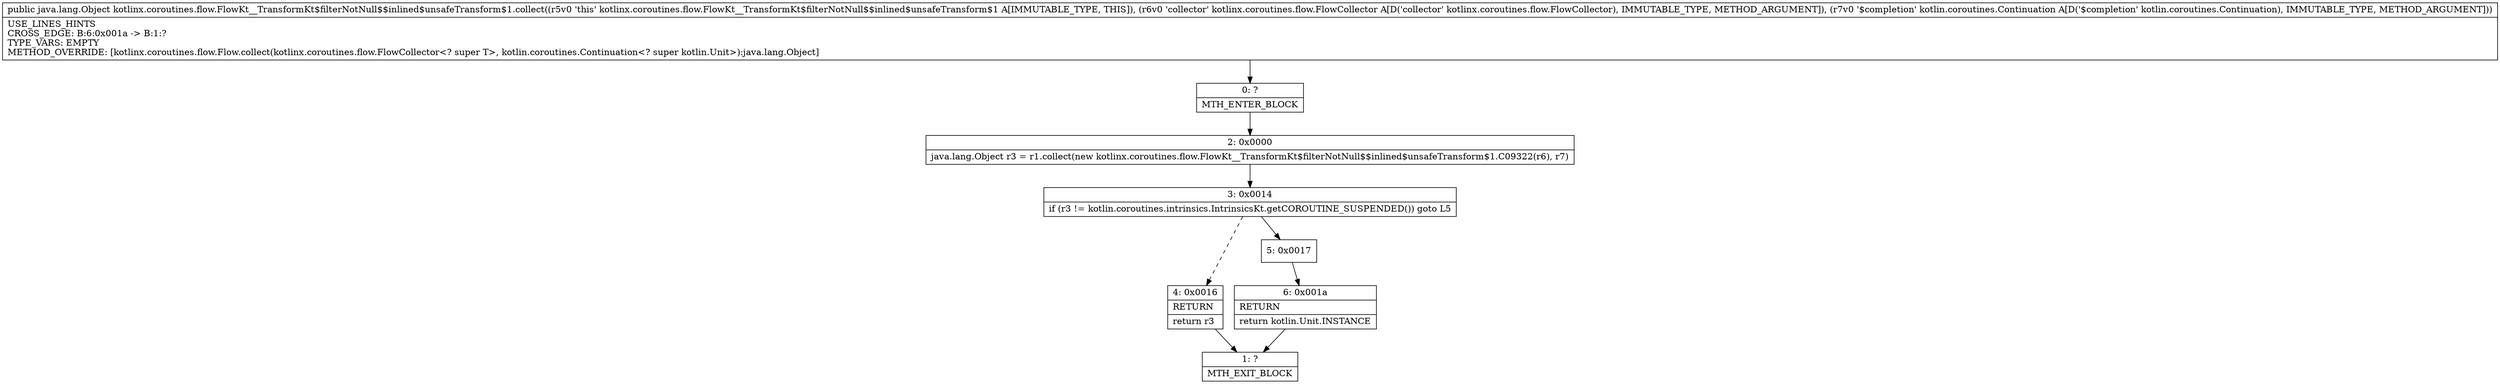 digraph "CFG forkotlinx.coroutines.flow.FlowKt__TransformKt$filterNotNull$$inlined$unsafeTransform$1.collect(Lkotlinx\/coroutines\/flow\/FlowCollector;Lkotlin\/coroutines\/Continuation;)Ljava\/lang\/Object;" {
Node_0 [shape=record,label="{0\:\ ?|MTH_ENTER_BLOCK\l}"];
Node_2 [shape=record,label="{2\:\ 0x0000|java.lang.Object r3 = r1.collect(new kotlinx.coroutines.flow.FlowKt__TransformKt$filterNotNull$$inlined$unsafeTransform$1.C09322(r6), r7)\l}"];
Node_3 [shape=record,label="{3\:\ 0x0014|if (r3 != kotlin.coroutines.intrinsics.IntrinsicsKt.getCOROUTINE_SUSPENDED()) goto L5\l}"];
Node_4 [shape=record,label="{4\:\ 0x0016|RETURN\l|return r3\l}"];
Node_1 [shape=record,label="{1\:\ ?|MTH_EXIT_BLOCK\l}"];
Node_5 [shape=record,label="{5\:\ 0x0017}"];
Node_6 [shape=record,label="{6\:\ 0x001a|RETURN\l|return kotlin.Unit.INSTANCE\l}"];
MethodNode[shape=record,label="{public java.lang.Object kotlinx.coroutines.flow.FlowKt__TransformKt$filterNotNull$$inlined$unsafeTransform$1.collect((r5v0 'this' kotlinx.coroutines.flow.FlowKt__TransformKt$filterNotNull$$inlined$unsafeTransform$1 A[IMMUTABLE_TYPE, THIS]), (r6v0 'collector' kotlinx.coroutines.flow.FlowCollector A[D('collector' kotlinx.coroutines.flow.FlowCollector), IMMUTABLE_TYPE, METHOD_ARGUMENT]), (r7v0 '$completion' kotlin.coroutines.Continuation A[D('$completion' kotlin.coroutines.Continuation), IMMUTABLE_TYPE, METHOD_ARGUMENT]))  | USE_LINES_HINTS\lCROSS_EDGE: B:6:0x001a \-\> B:1:?\lTYPE_VARS: EMPTY\lMETHOD_OVERRIDE: [kotlinx.coroutines.flow.Flow.collect(kotlinx.coroutines.flow.FlowCollector\<? super T\>, kotlin.coroutines.Continuation\<? super kotlin.Unit\>):java.lang.Object]\l}"];
MethodNode -> Node_0;Node_0 -> Node_2;
Node_2 -> Node_3;
Node_3 -> Node_4[style=dashed];
Node_3 -> Node_5;
Node_4 -> Node_1;
Node_5 -> Node_6;
Node_6 -> Node_1;
}


